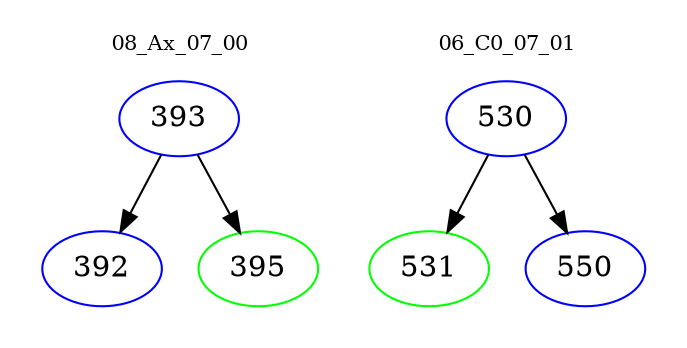 digraph{
subgraph cluster_0 {
color = white
label = "08_Ax_07_00";
fontsize=10;
T0_393 [label="393", color="blue"]
T0_393 -> T0_392 [color="black"]
T0_392 [label="392", color="blue"]
T0_393 -> T0_395 [color="black"]
T0_395 [label="395", color="green"]
}
subgraph cluster_1 {
color = white
label = "06_C0_07_01";
fontsize=10;
T1_530 [label="530", color="blue"]
T1_530 -> T1_531 [color="black"]
T1_531 [label="531", color="green"]
T1_530 -> T1_550 [color="black"]
T1_550 [label="550", color="blue"]
}
}
